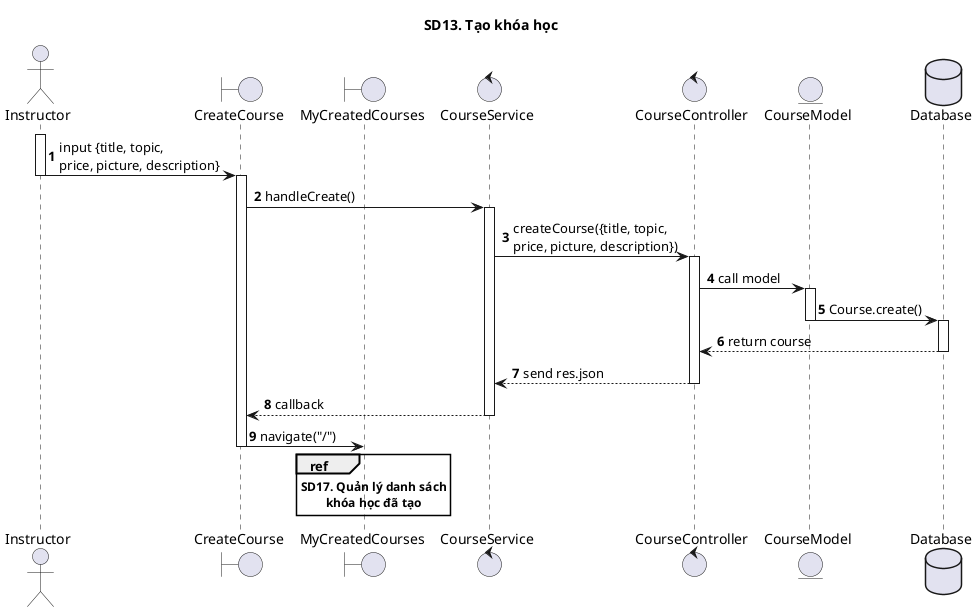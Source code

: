 @startuml SQ

autonumber

title SD13. Tạo khóa học

actor "Instructor" as Actor
boundary "CreateCourse"
boundary "MyCreatedCourses"
control "CourseService"
control "CourseController"
entity "CourseModel"
database "Database" as Database

activate Actor
Actor -> CreateCourse: input {title, topic,\nprice, picture, description}
deactivate Actor
activate CreateCourse
CreateCourse -> CourseService: handleCreate()
activate CourseService
CourseService -> CourseController: createCourse({title, topic,\nprice, picture, description})
activate CourseController
CourseController -> CourseModel: call model
activate CourseModel
CourseModel -> Database: Course.create()
deactivate CourseModel
activate Database
Database --> CourseController: return course
deactivate Database
CourseController --> CourseService: send res.json
deactivate CourseController
CourseService --> CreateCourse: callback
deactivate CourseService
CreateCourse -> MyCreatedCourses: navigate("/")
deactivate CreateCourse
ref over MyCreatedCourses
**SD17. Quản lý danh sách**
**khóa học đã tạo**
end ref

@enduml